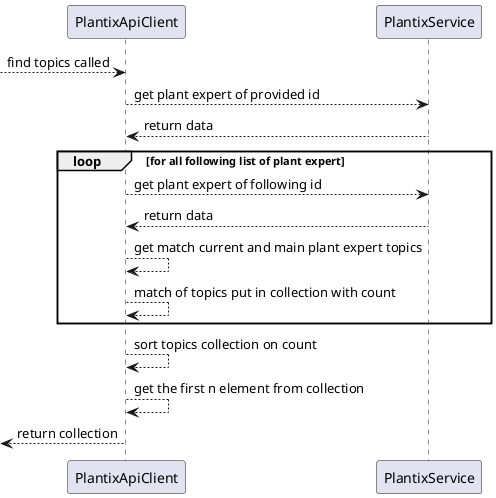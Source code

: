 @startuml
participant PlantixApiClient as plantixClient
participant PlantixService as plantixService

--> plantixClient: find topics called
plantixClient --> plantixService: get plant expert of provided id
plantixService --> plantixClient : return data
loop for all following list of plant expert
  plantixClient --> plantixService : get plant expert of following id
  plantixService --> plantixClient : return data
  plantixClient --> plantixClient: get match current and main plant expert topics
  plantixClient --> plantixClient: match of topics put in collection with count
end
plantixClient --> plantixClient : sort topics collection on count
plantixClient --> plantixClient : get the first n element from collection
<-- plantixClient: return collection
@enduml
